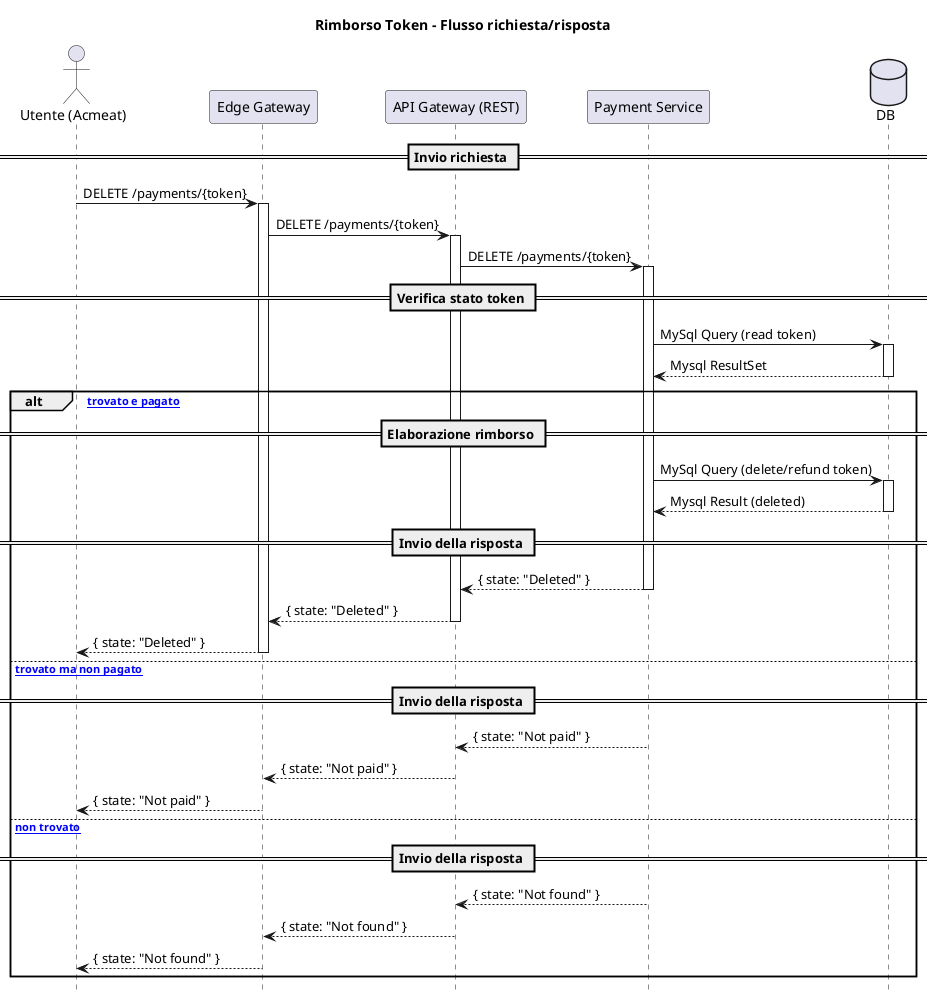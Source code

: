 @startuml
title Rimborso Token - Flusso richiesta/risposta
hide footbox

actor "Utente (Acmeat)" as User
participant "Edge Gateway" as EdgeGW
participant "API Gateway (REST)" as APIGW
participant "Payment Service" as PaySvc
database "DB" as DB

== Invio richiesta ==
User -> EdgeGW: DELETE /payments/{token}
activate EdgeGW

EdgeGW -> APIGW: DELETE /payments/{token}
activate APIGW

APIGW -> PaySvc: DELETE /payments/{token}
activate PaySvc

== Verifica stato token ==
PaySvc -> DB: MySql Query (read token)
activate DB
DB --> PaySvc: Mysql ResultSet
deactivate DB

alt [token trovato e pagato]
    == Elaborazione rimborso ==
    PaySvc -> DB: MySql Query (delete/refund token)
    activate DB
    DB --> PaySvc: Mysql Result (deleted)
    deactivate DB

    == Invio della risposta ==
    PaySvc --> APIGW: { state: "Deleted" }
    deactivate PaySvc

    APIGW --> EdgeGW: { state: "Deleted" }
    deactivate APIGW

    EdgeGW --> User: { state: "Deleted" }
    deactivate EdgeGW

else [token trovato ma non pagato]
    == Invio della risposta ==
    PaySvc --> APIGW: { state: "Not paid" }
    deactivate PaySvc

    APIGW --> EdgeGW: { state: "Not paid" }
    deactivate APIGW

    EdgeGW --> User: { state: "Not paid" }
    deactivate EdgeGW

else [token non trovato]
    == Invio della risposta ==
    PaySvc --> APIGW: { state: "Not found" }
    deactivate PaySvc

    APIGW --> EdgeGW: { state: "Not found" }
    deactivate APIGW

    EdgeGW --> User: { state: "Not found" }
    deactivate EdgeGW
end
@enduml
